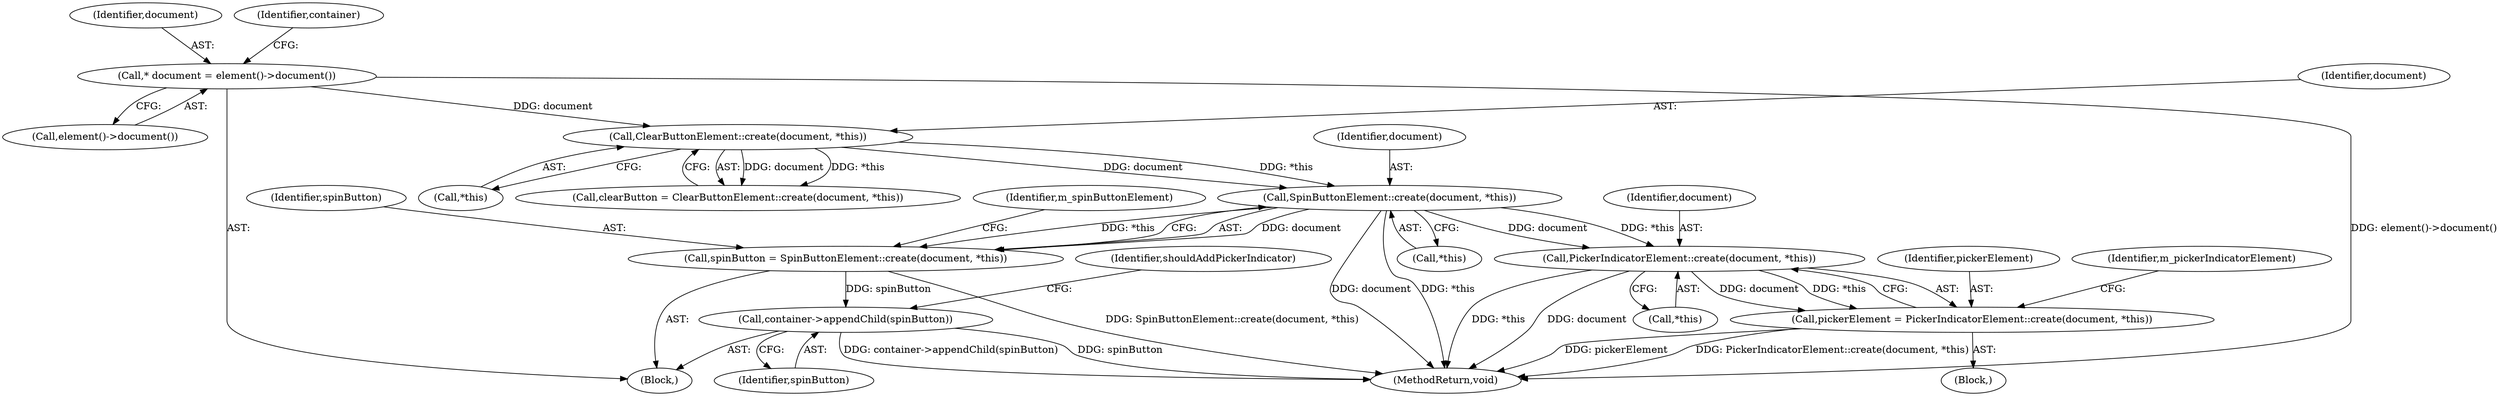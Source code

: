 digraph "0_Chrome_bb9cfb0aba25f4b13e57bdd4a9fac80ba071e7b9@API" {
"1000140" [label="(Call,SpinButtonElement::create(document, *this))"];
"1000128" [label="(Call,ClearButtonElement::create(document, *this))"];
"1000111" [label="(Call,* document = element()->document())"];
"1000138" [label="(Call,spinButton = SpinButtonElement::create(document, *this))"];
"1000147" [label="(Call,container->appendChild(spinButton))"];
"1000182" [label="(Call,PickerIndicatorElement::create(document, *this))"];
"1000180" [label="(Call,pickerElement = PickerIndicatorElement::create(document, *this))"];
"1000195" [label="(MethodReturn,void)"];
"1000141" [label="(Identifier,document)"];
"1000180" [label="(Call,pickerElement = PickerIndicatorElement::create(document, *this))"];
"1000142" [label="(Call,*this)"];
"1000138" [label="(Call,spinButton = SpinButtonElement::create(document, *this))"];
"1000140" [label="(Call,SpinButtonElement::create(document, *this))"];
"1000183" [label="(Identifier,document)"];
"1000129" [label="(Identifier,document)"];
"1000113" [label="(Call,element()->document())"];
"1000151" [label="(Identifier,shouldAddPickerIndicator)"];
"1000147" [label="(Call,container->appendChild(spinButton))"];
"1000111" [label="(Call,* document = element()->document())"];
"1000112" [label="(Identifier,document)"];
"1000145" [label="(Identifier,m_spinButtonElement)"];
"1000184" [label="(Call,*this)"];
"1000104" [label="(Block,)"];
"1000128" [label="(Call,ClearButtonElement::create(document, *this))"];
"1000187" [label="(Identifier,m_pickerIndicatorElement)"];
"1000126" [label="(Call,clearButton = ClearButtonElement::create(document, *this))"];
"1000178" [label="(Block,)"];
"1000116" [label="(Identifier,container)"];
"1000139" [label="(Identifier,spinButton)"];
"1000148" [label="(Identifier,spinButton)"];
"1000130" [label="(Call,*this)"];
"1000181" [label="(Identifier,pickerElement)"];
"1000182" [label="(Call,PickerIndicatorElement::create(document, *this))"];
"1000140" -> "1000138"  [label="AST: "];
"1000140" -> "1000142"  [label="CFG: "];
"1000141" -> "1000140"  [label="AST: "];
"1000142" -> "1000140"  [label="AST: "];
"1000138" -> "1000140"  [label="CFG: "];
"1000140" -> "1000195"  [label="DDG: *this"];
"1000140" -> "1000195"  [label="DDG: document"];
"1000140" -> "1000138"  [label="DDG: document"];
"1000140" -> "1000138"  [label="DDG: *this"];
"1000128" -> "1000140"  [label="DDG: document"];
"1000128" -> "1000140"  [label="DDG: *this"];
"1000140" -> "1000182"  [label="DDG: document"];
"1000140" -> "1000182"  [label="DDG: *this"];
"1000128" -> "1000126"  [label="AST: "];
"1000128" -> "1000130"  [label="CFG: "];
"1000129" -> "1000128"  [label="AST: "];
"1000130" -> "1000128"  [label="AST: "];
"1000126" -> "1000128"  [label="CFG: "];
"1000128" -> "1000126"  [label="DDG: document"];
"1000128" -> "1000126"  [label="DDG: *this"];
"1000111" -> "1000128"  [label="DDG: document"];
"1000111" -> "1000104"  [label="AST: "];
"1000111" -> "1000113"  [label="CFG: "];
"1000112" -> "1000111"  [label="AST: "];
"1000113" -> "1000111"  [label="AST: "];
"1000116" -> "1000111"  [label="CFG: "];
"1000111" -> "1000195"  [label="DDG: element()->document()"];
"1000138" -> "1000104"  [label="AST: "];
"1000139" -> "1000138"  [label="AST: "];
"1000145" -> "1000138"  [label="CFG: "];
"1000138" -> "1000195"  [label="DDG: SpinButtonElement::create(document, *this)"];
"1000138" -> "1000147"  [label="DDG: spinButton"];
"1000147" -> "1000104"  [label="AST: "];
"1000147" -> "1000148"  [label="CFG: "];
"1000148" -> "1000147"  [label="AST: "];
"1000151" -> "1000147"  [label="CFG: "];
"1000147" -> "1000195"  [label="DDG: spinButton"];
"1000147" -> "1000195"  [label="DDG: container->appendChild(spinButton)"];
"1000182" -> "1000180"  [label="AST: "];
"1000182" -> "1000184"  [label="CFG: "];
"1000183" -> "1000182"  [label="AST: "];
"1000184" -> "1000182"  [label="AST: "];
"1000180" -> "1000182"  [label="CFG: "];
"1000182" -> "1000195"  [label="DDG: *this"];
"1000182" -> "1000195"  [label="DDG: document"];
"1000182" -> "1000180"  [label="DDG: document"];
"1000182" -> "1000180"  [label="DDG: *this"];
"1000180" -> "1000178"  [label="AST: "];
"1000181" -> "1000180"  [label="AST: "];
"1000187" -> "1000180"  [label="CFG: "];
"1000180" -> "1000195"  [label="DDG: pickerElement"];
"1000180" -> "1000195"  [label="DDG: PickerIndicatorElement::create(document, *this)"];
}
